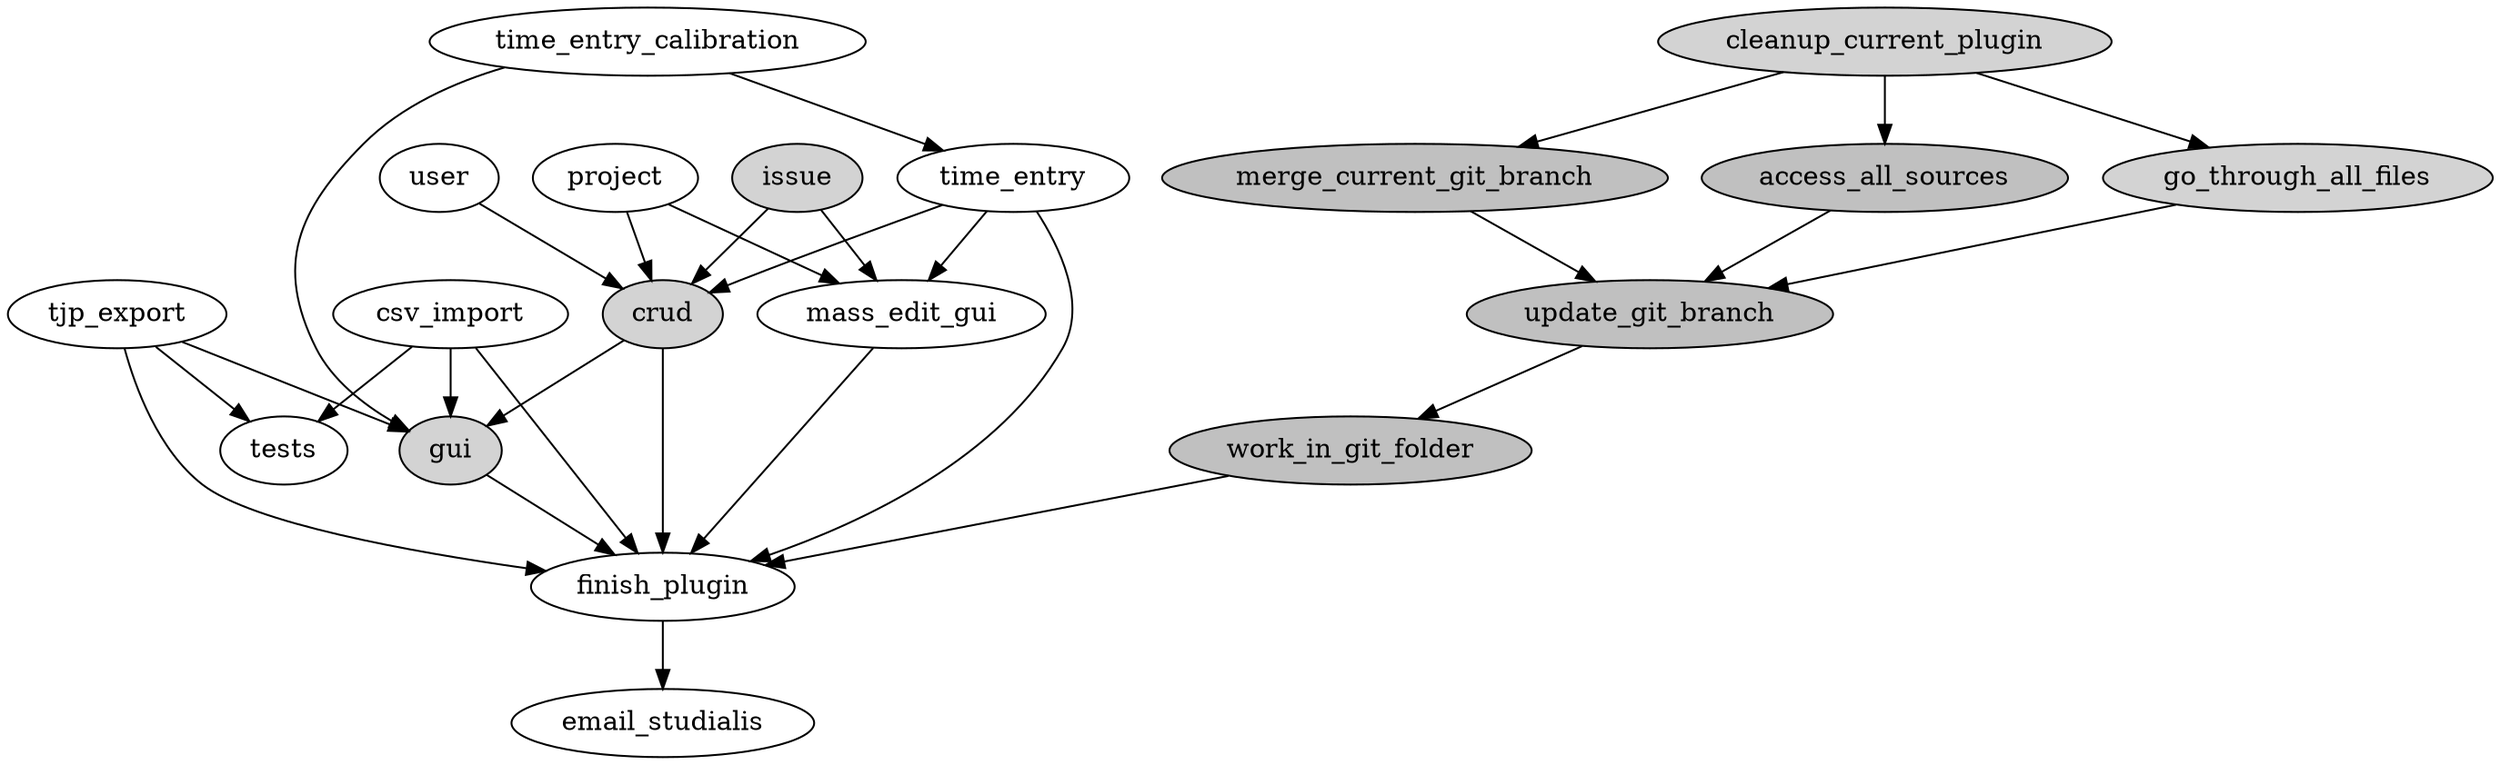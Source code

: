 digraph todo {
	#rankdir="RL"

	{
		node [fillcolor="grey" style="filled"]
		merge_current_git_branch
		update_git_branch
		work_in_git_folder
		access_all_sources
	}
	{
		node [fillcolor="lightgrey" style="filled"]
		crud
		go_through_all_files
		cleanup_current_plugin
		issue
		gui
	}

	{
		csv_import
		tjp_export 
		gui
		mass_edit_gui
		time_entry
		crud
	} -> finish_plugin

	{
		time_entry
		project
		issue
		user
	} -> crud

	cleanup_current_plugin -> 
		{
			access_all_sources
			merge_current_git_branch
			go_through_all_files
		}  -> 
		update_git_branch ->
		work_in_git_folder ->
		finish_plugin -> 
		email_studialis
	
	{
		csv_import
		tjp_export
	} -> tests 

	{
		time_entry_calibration 
	} -> time_entry


	{
		crud
		tjp_export
		csv_import
		time_entry_calibration
	} -> gui

	 {
		project
		time_entry
		issue
	} -> mass_edit_gui
	 
}
